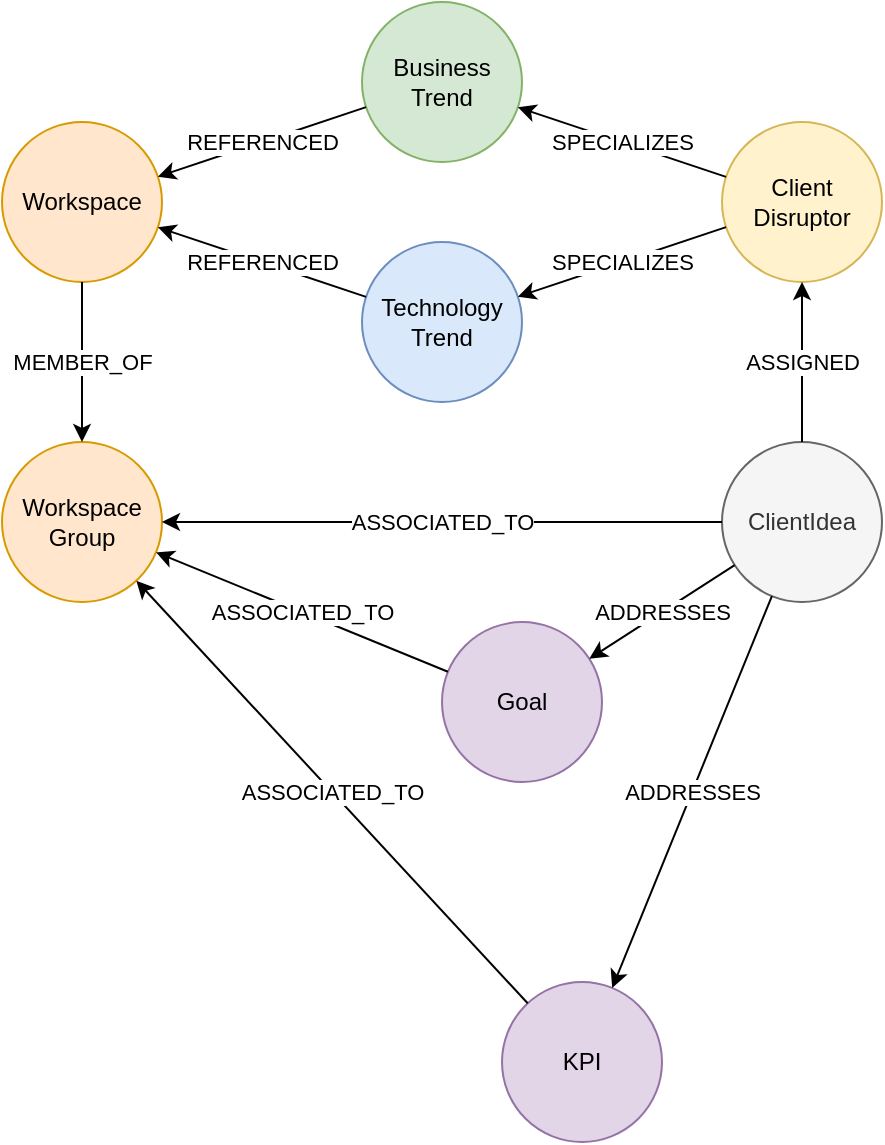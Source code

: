 <mxfile version="11.1.4" type="device"><diagram id="9NcMGv-NLwfuGFUwEnn0" name="Page-1"><mxGraphModel dx="648" dy="742" grid="1" gridSize="10" guides="1" tooltips="1" connect="1" arrows="1" fold="1" page="1" pageScale="1" pageWidth="827" pageHeight="1169" math="0" shadow="0"><root><mxCell id="0"/><mxCell id="1" parent="0"/><mxCell id="AAjQnnUD6rJdmhmsW9BO-1" value="Workspace&lt;br&gt;Group" style="ellipse;whiteSpace=wrap;html=1;aspect=fixed;fillColor=#ffe6cc;strokeColor=#d79b00;" vertex="1" parent="1"><mxGeometry x="110" y="360" width="80" height="80" as="geometry"/></mxCell><mxCell id="AAjQnnUD6rJdmhmsW9BO-2" value="ClientIdea" style="ellipse;whiteSpace=wrap;html=1;aspect=fixed;fillColor=#f5f5f5;strokeColor=#666666;fontColor=#333333;" vertex="1" parent="1"><mxGeometry x="470" y="360" width="80" height="80" as="geometry"/></mxCell><mxCell id="AAjQnnUD6rJdmhmsW9BO-3" value="Workspace" style="ellipse;whiteSpace=wrap;html=1;aspect=fixed;fillColor=#ffe6cc;strokeColor=#d79b00;" vertex="1" parent="1"><mxGeometry x="110" y="200" width="80" height="80" as="geometry"/></mxCell><mxCell id="AAjQnnUD6rJdmhmsW9BO-4" value="Business&lt;br&gt;Trend" style="ellipse;whiteSpace=wrap;html=1;aspect=fixed;fillColor=#d5e8d4;strokeColor=#82b366;" vertex="1" parent="1"><mxGeometry x="290" y="140" width="80" height="80" as="geometry"/></mxCell><mxCell id="AAjQnnUD6rJdmhmsW9BO-5" value="Technology&lt;br&gt;Trend" style="ellipse;whiteSpace=wrap;html=1;aspect=fixed;fillColor=#dae8fc;strokeColor=#6c8ebf;" vertex="1" parent="1"><mxGeometry x="290" y="260" width="80" height="80" as="geometry"/></mxCell><mxCell id="AAjQnnUD6rJdmhmsW9BO-6" value="Client&lt;br&gt;Disruptor" style="ellipse;whiteSpace=wrap;html=1;aspect=fixed;fillColor=#fff2cc;strokeColor=#d6b656;" vertex="1" parent="1"><mxGeometry x="470" y="200" width="80" height="80" as="geometry"/></mxCell><mxCell id="AAjQnnUD6rJdmhmsW9BO-7" value="KPI" style="ellipse;whiteSpace=wrap;html=1;aspect=fixed;fillColor=#e1d5e7;strokeColor=#9673a6;" vertex="1" parent="1"><mxGeometry x="360" y="630" width="80" height="80" as="geometry"/></mxCell><mxCell id="AAjQnnUD6rJdmhmsW9BO-8" value="Goal" style="ellipse;whiteSpace=wrap;html=1;aspect=fixed;fillColor=#e1d5e7;strokeColor=#9673a6;" vertex="1" parent="1"><mxGeometry x="330" y="450" width="80" height="80" as="geometry"/></mxCell><mxCell id="AAjQnnUD6rJdmhmsW9BO-9" value="ASSOCIATED_TO" style="endArrow=classic;html=1;" edge="1" parent="1" source="AAjQnnUD6rJdmhmsW9BO-2" target="AAjQnnUD6rJdmhmsW9BO-1"><mxGeometry width="50" height="50" relative="1" as="geometry"><mxPoint x="360" y="420" as="sourcePoint"/><mxPoint x="410" y="370" as="targetPoint"/></mxGeometry></mxCell><mxCell id="AAjQnnUD6rJdmhmsW9BO-10" value="ADDRESSES" style="endArrow=classic;html=1;" edge="1" parent="1" source="AAjQnnUD6rJdmhmsW9BO-2" target="AAjQnnUD6rJdmhmsW9BO-7"><mxGeometry width="50" height="50" relative="1" as="geometry"><mxPoint x="480" y="370" as="sourcePoint"/><mxPoint x="240" y="370" as="targetPoint"/></mxGeometry></mxCell><mxCell id="AAjQnnUD6rJdmhmsW9BO-11" value="ADDRESSES" style="endArrow=classic;html=1;" edge="1" parent="1" source="AAjQnnUD6rJdmhmsW9BO-2" target="AAjQnnUD6rJdmhmsW9BO-8"><mxGeometry width="50" height="50" relative="1" as="geometry"><mxPoint x="521.865" y="409.957" as="sourcePoint"/><mxPoint x="527.898" y="520.055" as="targetPoint"/></mxGeometry></mxCell><mxCell id="AAjQnnUD6rJdmhmsW9BO-12" value="ASSIGNED" style="endArrow=classic;html=1;" edge="1" parent="1" source="AAjQnnUD6rJdmhmsW9BO-2" target="AAjQnnUD6rJdmhmsW9BO-6"><mxGeometry width="50" height="50" relative="1" as="geometry"><mxPoint x="497.356" y="402.973" as="sourcePoint"/><mxPoint x="405.605" y="537.0" as="targetPoint"/></mxGeometry></mxCell><mxCell id="AAjQnnUD6rJdmhmsW9BO-13" value="ASSOCIATED_TO" style="endArrow=classic;html=1;" edge="1" parent="1" source="AAjQnnUD6rJdmhmsW9BO-8" target="AAjQnnUD6rJdmhmsW9BO-1"><mxGeometry width="50" height="50" relative="1" as="geometry"><mxPoint x="480" y="370" as="sourcePoint"/><mxPoint x="240" y="370" as="targetPoint"/></mxGeometry></mxCell><mxCell id="AAjQnnUD6rJdmhmsW9BO-14" value="ASSOCIATED_TO" style="endArrow=classic;html=1;" edge="1" parent="1" source="AAjQnnUD6rJdmhmsW9BO-7" target="AAjQnnUD6rJdmhmsW9BO-1"><mxGeometry width="50" height="50" relative="1" as="geometry"><mxPoint x="356.05" y="540.442" as="sourcePoint"/><mxPoint x="227.002" y="399.511" as="targetPoint"/></mxGeometry></mxCell><mxCell id="AAjQnnUD6rJdmhmsW9BO-15" value="MEMBER_OF" style="endArrow=classic;html=1;" edge="1" parent="1" source="AAjQnnUD6rJdmhmsW9BO-3" target="AAjQnnUD6rJdmhmsW9BO-1"><mxGeometry width="50" height="50" relative="1" as="geometry"><mxPoint x="480.237" y="374.349" as="sourcePoint"/><mxPoint x="199.755" y="405.583" as="targetPoint"/></mxGeometry></mxCell><mxCell id="AAjQnnUD6rJdmhmsW9BO-17" value="REFERENCED" style="endArrow=classic;html=1;" edge="1" parent="1" source="AAjQnnUD6rJdmhmsW9BO-5" target="AAjQnnUD6rJdmhmsW9BO-3"><mxGeometry width="50" height="50" relative="1" as="geometry"><mxPoint x="296.02" y="91.103" as="sourcePoint"/><mxPoint x="234.066" y="129.036" as="targetPoint"/></mxGeometry></mxCell><mxCell id="AAjQnnUD6rJdmhmsW9BO-18" value="REFERENCED" style="endArrow=classic;html=1;" edge="1" parent="1" source="AAjQnnUD6rJdmhmsW9BO-4" target="AAjQnnUD6rJdmhmsW9BO-3"><mxGeometry width="50" height="50" relative="1" as="geometry"><mxPoint x="296.02" y="208.897" as="sourcePoint"/><mxPoint x="234.066" y="170.964" as="targetPoint"/></mxGeometry></mxCell><mxCell id="AAjQnnUD6rJdmhmsW9BO-19" value="SPECIALIZES" style="endArrow=classic;html=1;" edge="1" parent="1" source="AAjQnnUD6rJdmhmsW9BO-6" target="AAjQnnUD6rJdmhmsW9BO-4"><mxGeometry width="50" height="50" relative="1" as="geometry"><mxPoint x="296.02" y="91.103" as="sourcePoint"/><mxPoint x="234.066" y="129.036" as="targetPoint"/></mxGeometry></mxCell><mxCell id="AAjQnnUD6rJdmhmsW9BO-20" value="SPECIALIZES" style="endArrow=classic;html=1;" edge="1" parent="1" source="AAjQnnUD6rJdmhmsW9BO-6" target="AAjQnnUD6rJdmhmsW9BO-5"><mxGeometry width="50" height="50" relative="1" as="geometry"><mxPoint x="466.417" y="158.27" as="sourcePoint"/><mxPoint x="363.583" y="91.73" as="targetPoint"/></mxGeometry></mxCell></root></mxGraphModel></diagram></mxfile>